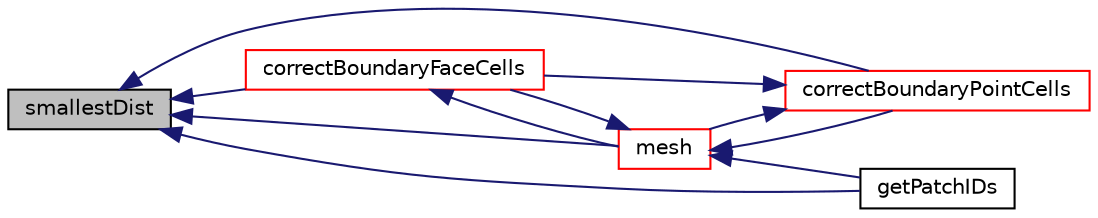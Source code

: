 digraph "smallestDist"
{
  bgcolor="transparent";
  edge [fontname="Helvetica",fontsize="10",labelfontname="Helvetica",labelfontsize="10"];
  node [fontname="Helvetica",fontsize="10",shape=record];
  rankdir="LR";
  Node336 [label="smallestDist",height=0.2,width=0.4,color="black", fillcolor="grey75", style="filled", fontcolor="black"];
  Node336 -> Node337 [dir="back",color="midnightblue",fontsize="10",style="solid",fontname="Helvetica"];
  Node337 [label="correctBoundaryFaceCells",height=0.2,width=0.4,color="red",URL="$a26089.html#a41c7905c77a33266536507702e329e13",tooltip="Correct all cells connected to boundary (via face). Sets values in. "];
  Node337 -> Node341 [dir="back",color="midnightblue",fontsize="10",style="solid",fontname="Helvetica"];
  Node341 [label="mesh",height=0.2,width=0.4,color="red",URL="$a26089.html#ae78c91f8ff731c07ccc4351d9fe861ba",tooltip="Access mesh. "];
  Node341 -> Node337 [dir="back",color="midnightblue",fontsize="10",style="solid",fontname="Helvetica"];
  Node341 -> Node344 [dir="back",color="midnightblue",fontsize="10",style="solid",fontname="Helvetica"];
  Node344 [label="correctBoundaryPointCells",height=0.2,width=0.4,color="red",URL="$a26089.html#ae4ed6e24a4dba014836260aece8f8ead",tooltip="Correct all cells connected to wall (via point). Sets values in. "];
  Node344 -> Node337 [dir="back",color="midnightblue",fontsize="10",style="solid",fontname="Helvetica"];
  Node344 -> Node341 [dir="back",color="midnightblue",fontsize="10",style="solid",fontname="Helvetica"];
  Node341 -> Node345 [dir="back",color="midnightblue",fontsize="10",style="solid",fontname="Helvetica"];
  Node345 [label="getPatchIDs",height=0.2,width=0.4,color="black",URL="$a26089.html#a0e204c53114d3100fef2e5cf3d1fe465",tooltip="Return the set of patch IDs corresponding to the given names. "];
  Node336 -> Node344 [dir="back",color="midnightblue",fontsize="10",style="solid",fontname="Helvetica"];
  Node336 -> Node345 [dir="back",color="midnightblue",fontsize="10",style="solid",fontname="Helvetica"];
  Node336 -> Node341 [dir="back",color="midnightblue",fontsize="10",style="solid",fontname="Helvetica"];
}
